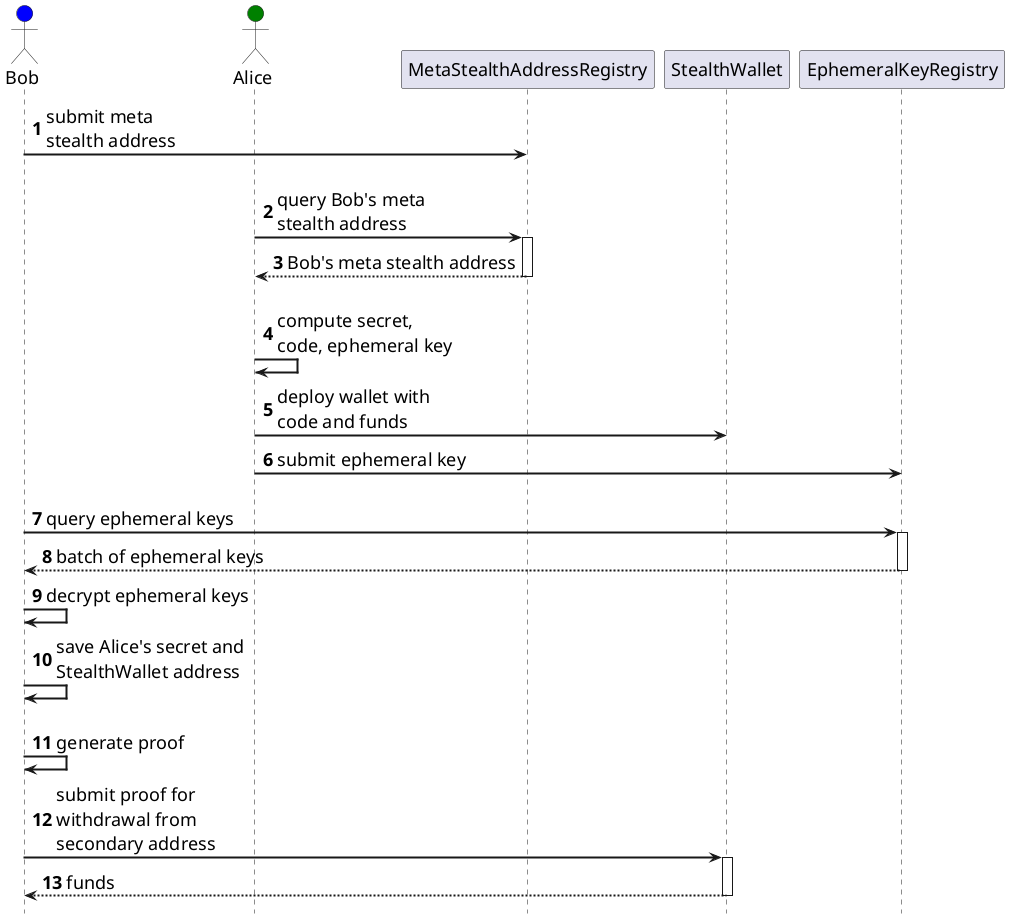 @startuml
skinparam DefaultFontSize 18
skinparam sequenceArrowThickness 2

hide footbox
autonumber

actor Bob as b #blue
actor Alice as a #green

b -> MetaStealthAddressRegistry : submit meta\nstealth address
||20||
a -> MetaStealthAddressRegistry : query Bob's meta\nstealth address
activate MetaStealthAddressRegistry
return Bob's meta stealth address
||20||
a -> a : compute secret,\ncode, ephemeral key
a -> StealthWallet : deploy wallet with\ncode and funds
a -> EphemeralKeyRegistry : submit ephemeral key
||20||
b -> EphemeralKeyRegistry : query ephemeral keys
activate EphemeralKeyRegistry
return batch of ephemeral keys
b -> b : decrypt ephemeral keys
b -> b : save Alice's secret and\nStealthWallet address
||20||
b -> b : generate proof
b -> StealthWallet : submit proof for\nwithdrawal from\nsecondary address
activate StealthWallet
return funds

@enduml
